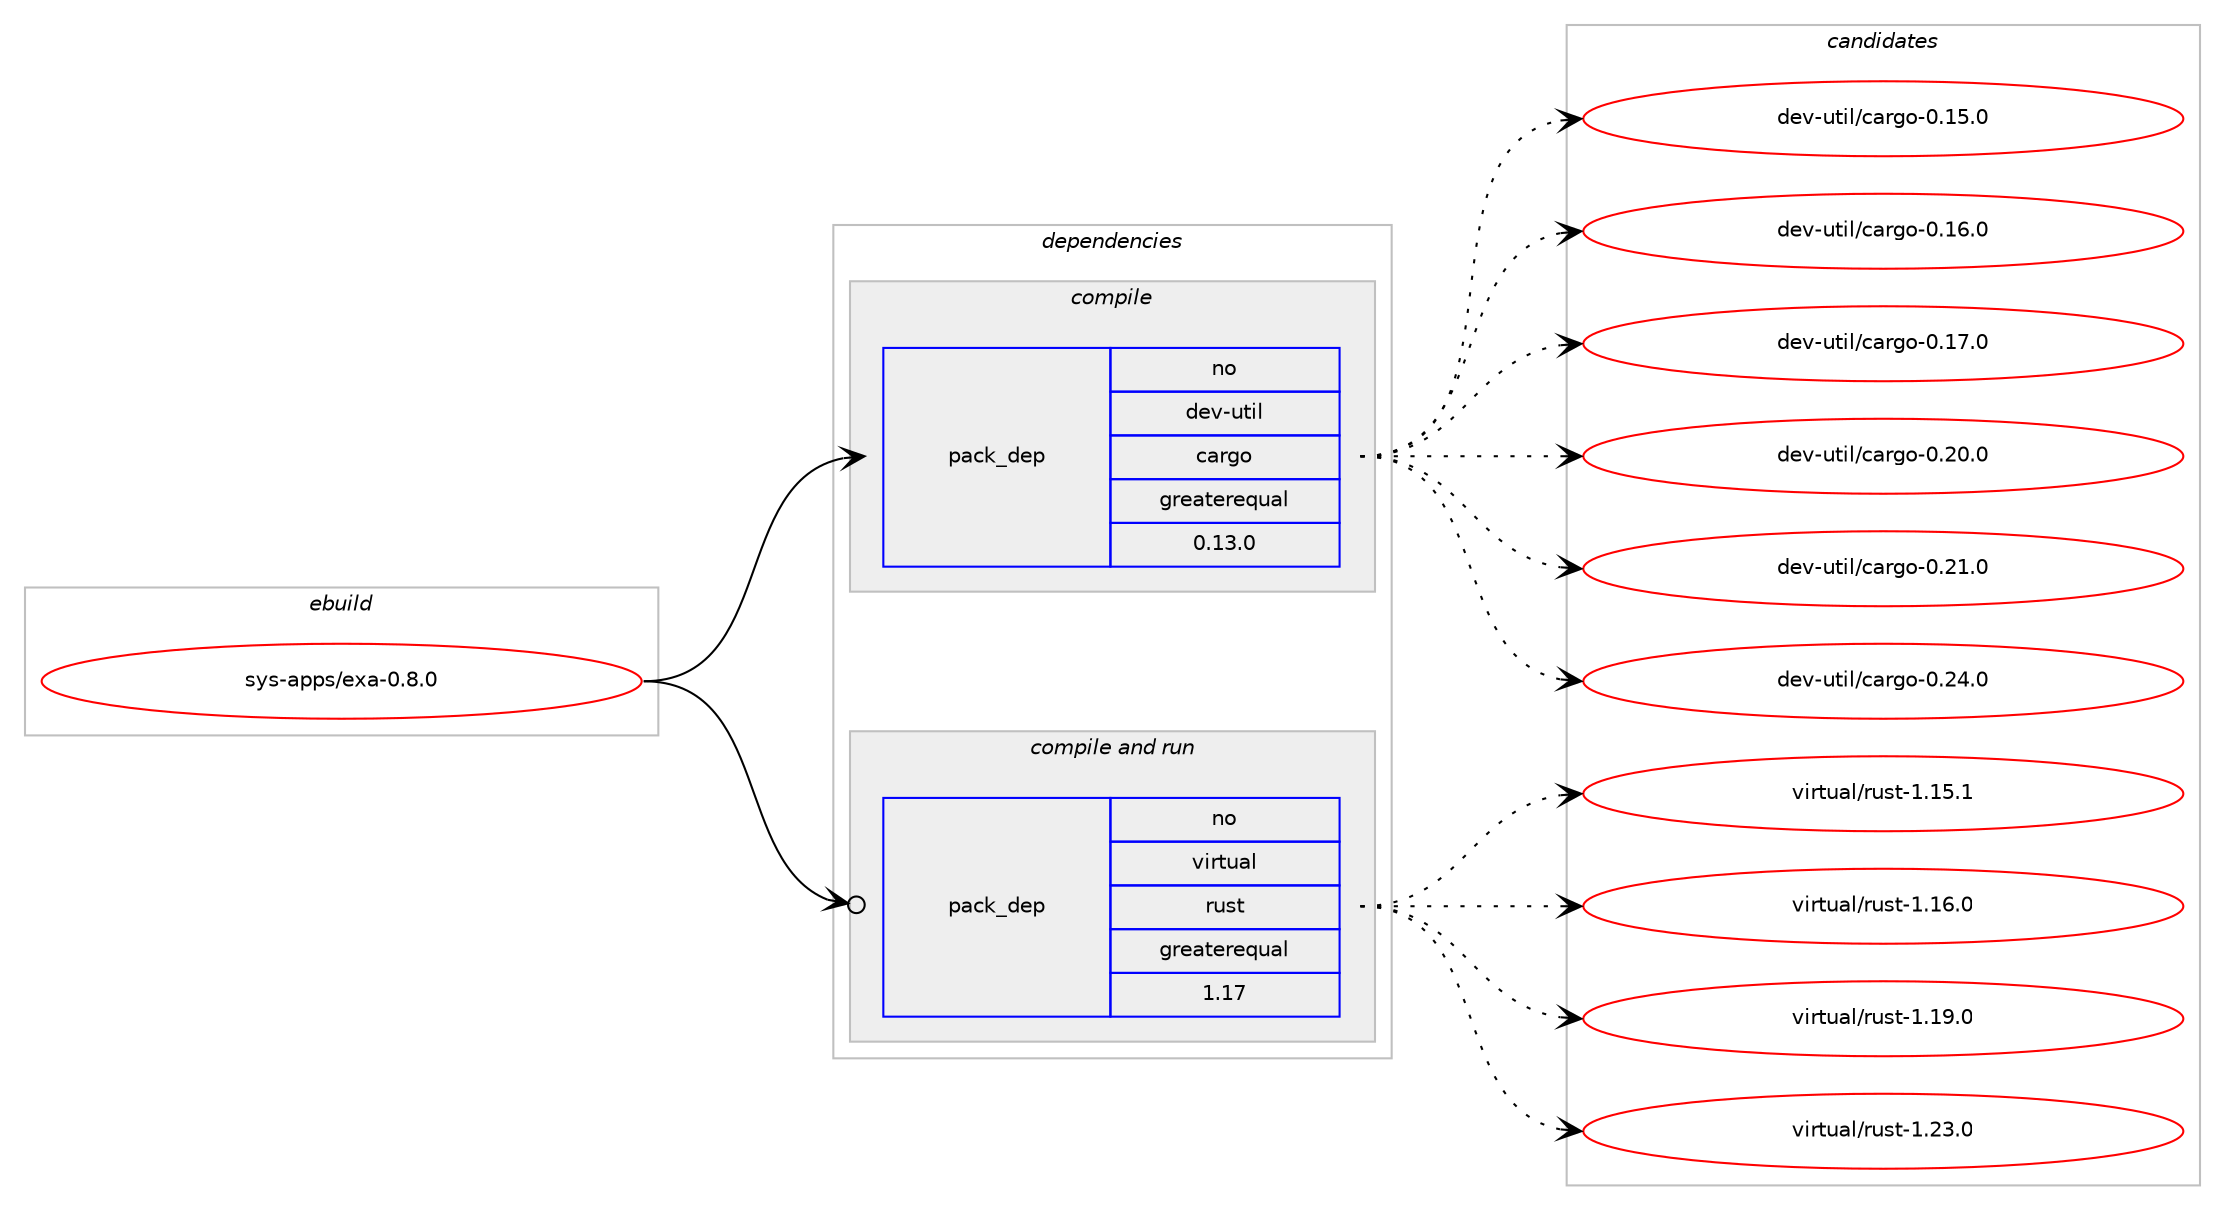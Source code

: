 digraph prolog {

# *************
# Graph options
# *************

newrank=true;
concentrate=true;
compound=true;
graph [rankdir=LR,fontname=Helvetica,fontsize=10,ranksep=1.5];#, ranksep=2.5, nodesep=0.2];
edge  [arrowhead=vee];
node  [fontname=Helvetica,fontsize=10];

# **********
# The ebuild
# **********

subgraph cluster_leftcol {
color=gray;
rank=same;
label=<<i>ebuild</i>>;
id [label="sys-apps/exa-0.8.0", color=red, width=4, href="../sys-apps/exa-0.8.0.svg"];
}

# ****************
# The dependencies
# ****************

subgraph cluster_midcol {
color=gray;
label=<<i>dependencies</i>>;
subgraph cluster_compile {
fillcolor="#eeeeee";
style=filled;
label=<<i>compile</i>>;
subgraph pack4844 {
dependency5078 [label=<<TABLE BORDER="0" CELLBORDER="1" CELLSPACING="0" CELLPADDING="4" WIDTH="220"><TR><TD ROWSPAN="6" CELLPADDING="30">pack_dep</TD></TR><TR><TD WIDTH="110">no</TD></TR><TR><TD>dev-util</TD></TR><TR><TD>cargo</TD></TR><TR><TD>greaterequal</TD></TR><TR><TD>0.13.0</TD></TR></TABLE>>, shape=none, color=blue];
}
id:e -> dependency5078:w [weight=20,style="solid",arrowhead="vee"];
}
subgraph cluster_compileandrun {
fillcolor="#eeeeee";
style=filled;
label=<<i>compile and run</i>>;
subgraph pack4845 {
dependency5079 [label=<<TABLE BORDER="0" CELLBORDER="1" CELLSPACING="0" CELLPADDING="4" WIDTH="220"><TR><TD ROWSPAN="6" CELLPADDING="30">pack_dep</TD></TR><TR><TD WIDTH="110">no</TD></TR><TR><TD>virtual</TD></TR><TR><TD>rust</TD></TR><TR><TD>greaterequal</TD></TR><TR><TD>1.17</TD></TR></TABLE>>, shape=none, color=blue];
}
id:e -> dependency5079:w [weight=20,style="solid",arrowhead="odotvee"];
}
subgraph cluster_run {
fillcolor="#eeeeee";
style=filled;
label=<<i>run</i>>;
}
}

# **************
# The candidates
# **************

subgraph cluster_choices {
rank=same;
color=gray;
label=<<i>candidates</i>>;

subgraph choice4844 {
color=black;
nodesep=1;
choice1001011184511711610510847999711410311145484649534648 [label="dev-util/cargo-0.15.0", color=red, width=4,href="../dev-util/cargo-0.15.0.svg"];
choice1001011184511711610510847999711410311145484649544648 [label="dev-util/cargo-0.16.0", color=red, width=4,href="../dev-util/cargo-0.16.0.svg"];
choice1001011184511711610510847999711410311145484649554648 [label="dev-util/cargo-0.17.0", color=red, width=4,href="../dev-util/cargo-0.17.0.svg"];
choice1001011184511711610510847999711410311145484650484648 [label="dev-util/cargo-0.20.0", color=red, width=4,href="../dev-util/cargo-0.20.0.svg"];
choice1001011184511711610510847999711410311145484650494648 [label="dev-util/cargo-0.21.0", color=red, width=4,href="../dev-util/cargo-0.21.0.svg"];
choice1001011184511711610510847999711410311145484650524648 [label="dev-util/cargo-0.24.0", color=red, width=4,href="../dev-util/cargo-0.24.0.svg"];
dependency5078:e -> choice1001011184511711610510847999711410311145484649534648:w [style=dotted,weight="100"];
dependency5078:e -> choice1001011184511711610510847999711410311145484649544648:w [style=dotted,weight="100"];
dependency5078:e -> choice1001011184511711610510847999711410311145484649554648:w [style=dotted,weight="100"];
dependency5078:e -> choice1001011184511711610510847999711410311145484650484648:w [style=dotted,weight="100"];
dependency5078:e -> choice1001011184511711610510847999711410311145484650494648:w [style=dotted,weight="100"];
dependency5078:e -> choice1001011184511711610510847999711410311145484650524648:w [style=dotted,weight="100"];
}
subgraph choice4845 {
color=black;
nodesep=1;
choice118105114116117971084711411711511645494649534649 [label="virtual/rust-1.15.1", color=red, width=4,href="../virtual/rust-1.15.1.svg"];
choice118105114116117971084711411711511645494649544648 [label="virtual/rust-1.16.0", color=red, width=4,href="../virtual/rust-1.16.0.svg"];
choice118105114116117971084711411711511645494649574648 [label="virtual/rust-1.19.0", color=red, width=4,href="../virtual/rust-1.19.0.svg"];
choice118105114116117971084711411711511645494650514648 [label="virtual/rust-1.23.0", color=red, width=4,href="../virtual/rust-1.23.0.svg"];
dependency5079:e -> choice118105114116117971084711411711511645494649534649:w [style=dotted,weight="100"];
dependency5079:e -> choice118105114116117971084711411711511645494649544648:w [style=dotted,weight="100"];
dependency5079:e -> choice118105114116117971084711411711511645494649574648:w [style=dotted,weight="100"];
dependency5079:e -> choice118105114116117971084711411711511645494650514648:w [style=dotted,weight="100"];
}
}

}
